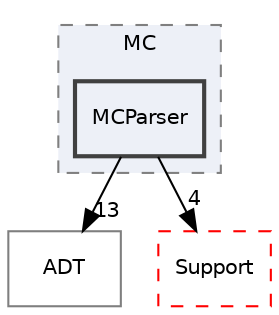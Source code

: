 digraph "include/llvm/MC/MCParser"
{
 // LATEX_PDF_SIZE
  bgcolor="transparent";
  edge [fontname="Helvetica",fontsize="10",labelfontname="Helvetica",labelfontsize="10"];
  node [fontname="Helvetica",fontsize="10",shape="box"];
  compound=true
  subgraph clusterdir_3c463fb0a03f5ca9e2abd53334bc8356 {
    graph [ bgcolor="#edf0f7", pencolor="grey50", style="filled,dashed,", label="MC", fontname="Helvetica", fontsize="10", URL="dir_3c463fb0a03f5ca9e2abd53334bc8356.html"]
  dir_7d535f6b20d94b232098dbe4cecc414b [label="MCParser", style="filled,bold,", fillcolor="#edf0f7", color="grey25", URL="dir_7d535f6b20d94b232098dbe4cecc414b.html"];
  }
  dir_32453792af2ba70c54e3ccae3a790d1b [label="ADT", style="", fillcolor="#edf0f7", color="grey50", URL="dir_32453792af2ba70c54e3ccae3a790d1b.html"];
  dir_ae1e398ac700924fa434b51c248a5531 [label="Support", style="dashed,", fillcolor="#edf0f7", color="red", URL="dir_ae1e398ac700924fa434b51c248a5531.html"];
  dir_7d535f6b20d94b232098dbe4cecc414b->dir_32453792af2ba70c54e3ccae3a790d1b [headlabel="13", labeldistance=1.5 headhref="dir_000121_000001.html"];
  dir_7d535f6b20d94b232098dbe4cecc414b->dir_ae1e398ac700924fa434b51c248a5531 [headlabel="4", labeldistance=1.5 headhref="dir_000121_000182.html"];
}

